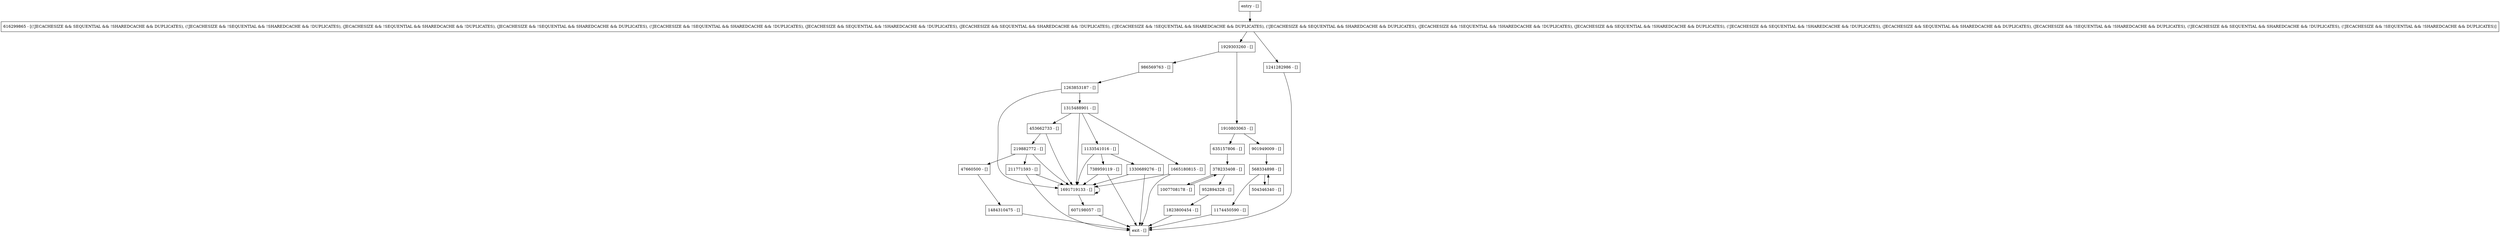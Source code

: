 digraph close {
node [shape=record];
952894328 [label="952894328 - []"];
1910803063 [label="1910803063 - []"];
1665180815 [label="1665180815 - []"];
607198057 [label="607198057 - []"];
219882772 [label="219882772 - []"];
738959119 [label="738959119 - []"];
568334898 [label="568334898 - []"];
1241282986 [label="1241282986 - []"];
1174450590 [label="1174450590 - []"];
1484310475 [label="1484310475 - []"];
1691719133 [label="1691719133 - []"];
986569763 [label="986569763 - []"];
47660500 [label="47660500 - []"];
1263853187 [label="1263853187 - []"];
1133541016 [label="1133541016 - []"];
378233408 [label="378233408 - []"];
616299865 [label="616299865 - [(!JECACHESIZE && SEQUENTIAL && !SHAREDCACHE && DUPLICATES), (!JECACHESIZE && !SEQUENTIAL && !SHAREDCACHE && !DUPLICATES), (JECACHESIZE && !SEQUENTIAL && SHAREDCACHE && !DUPLICATES), (JECACHESIZE && !SEQUENTIAL && SHAREDCACHE && DUPLICATES), (!JECACHESIZE && !SEQUENTIAL && SHAREDCACHE && !DUPLICATES), (JECACHESIZE && SEQUENTIAL && !SHAREDCACHE && !DUPLICATES), (JECACHESIZE && SEQUENTIAL && SHAREDCACHE && !DUPLICATES), (!JECACHESIZE && !SEQUENTIAL && SHAREDCACHE && DUPLICATES), (!JECACHESIZE && SEQUENTIAL && SHAREDCACHE && DUPLICATES), (JECACHESIZE && !SEQUENTIAL && !SHAREDCACHE && !DUPLICATES), (JECACHESIZE && SEQUENTIAL && !SHAREDCACHE && DUPLICATES), (!JECACHESIZE && SEQUENTIAL && !SHAREDCACHE && !DUPLICATES), (JECACHESIZE && SEQUENTIAL && SHAREDCACHE && DUPLICATES), (JECACHESIZE && !SEQUENTIAL && !SHAREDCACHE && DUPLICATES), (!JECACHESIZE && SEQUENTIAL && SHAREDCACHE && !DUPLICATES), (!JECACHESIZE && !SEQUENTIAL && !SHAREDCACHE && DUPLICATES)]"];
1929303260 [label="1929303260 - []"];
1823800454 [label="1823800454 - []"];
1315488901 [label="1315488901 - []"];
453662733 [label="453662733 - []"];
entry [label="entry - []"];
exit [label="exit - []"];
211771593 [label="211771593 - []"];
1007708178 [label="1007708178 - []"];
635157806 [label="635157806 - []"];
1330689276 [label="1330689276 - []"];
901949009 [label="901949009 - []"];
504346340 [label="504346340 - []"];
entry;
exit;
952894328 -> 1823800454;
1910803063 -> 635157806;
1910803063 -> 901949009;
1665180815 -> exit;
1665180815 -> 1691719133;
607198057 -> exit;
219882772 -> 47660500;
219882772 -> 211771593;
219882772 -> 1691719133;
738959119 -> exit;
738959119 -> 1691719133;
568334898 -> 1174450590;
568334898 -> 504346340;
1241282986 -> exit;
1174450590 -> exit;
1484310475 -> exit;
1691719133 -> 1691719133;
1691719133 -> 607198057;
986569763 -> 1263853187;
47660500 -> 1484310475;
1263853187 -> 1691719133;
1263853187 -> 1315488901;
1133541016 -> 1330689276;
1133541016 -> 1691719133;
1133541016 -> 738959119;
378233408 -> 952894328;
378233408 -> 1007708178;
616299865 -> 1241282986;
616299865 -> 1929303260;
1929303260 -> 986569763;
1929303260 -> 1910803063;
1823800454 -> exit;
1315488901 -> 1133541016;
1315488901 -> 1691719133;
1315488901 -> 1665180815;
1315488901 -> 453662733;
453662733 -> 1691719133;
453662733 -> 219882772;
entry -> 616299865;
211771593 -> exit;
211771593 -> 1691719133;
1007708178 -> 378233408;
635157806 -> 378233408;
1330689276 -> exit;
1330689276 -> 1691719133;
901949009 -> 568334898;
504346340 -> 568334898;
}
